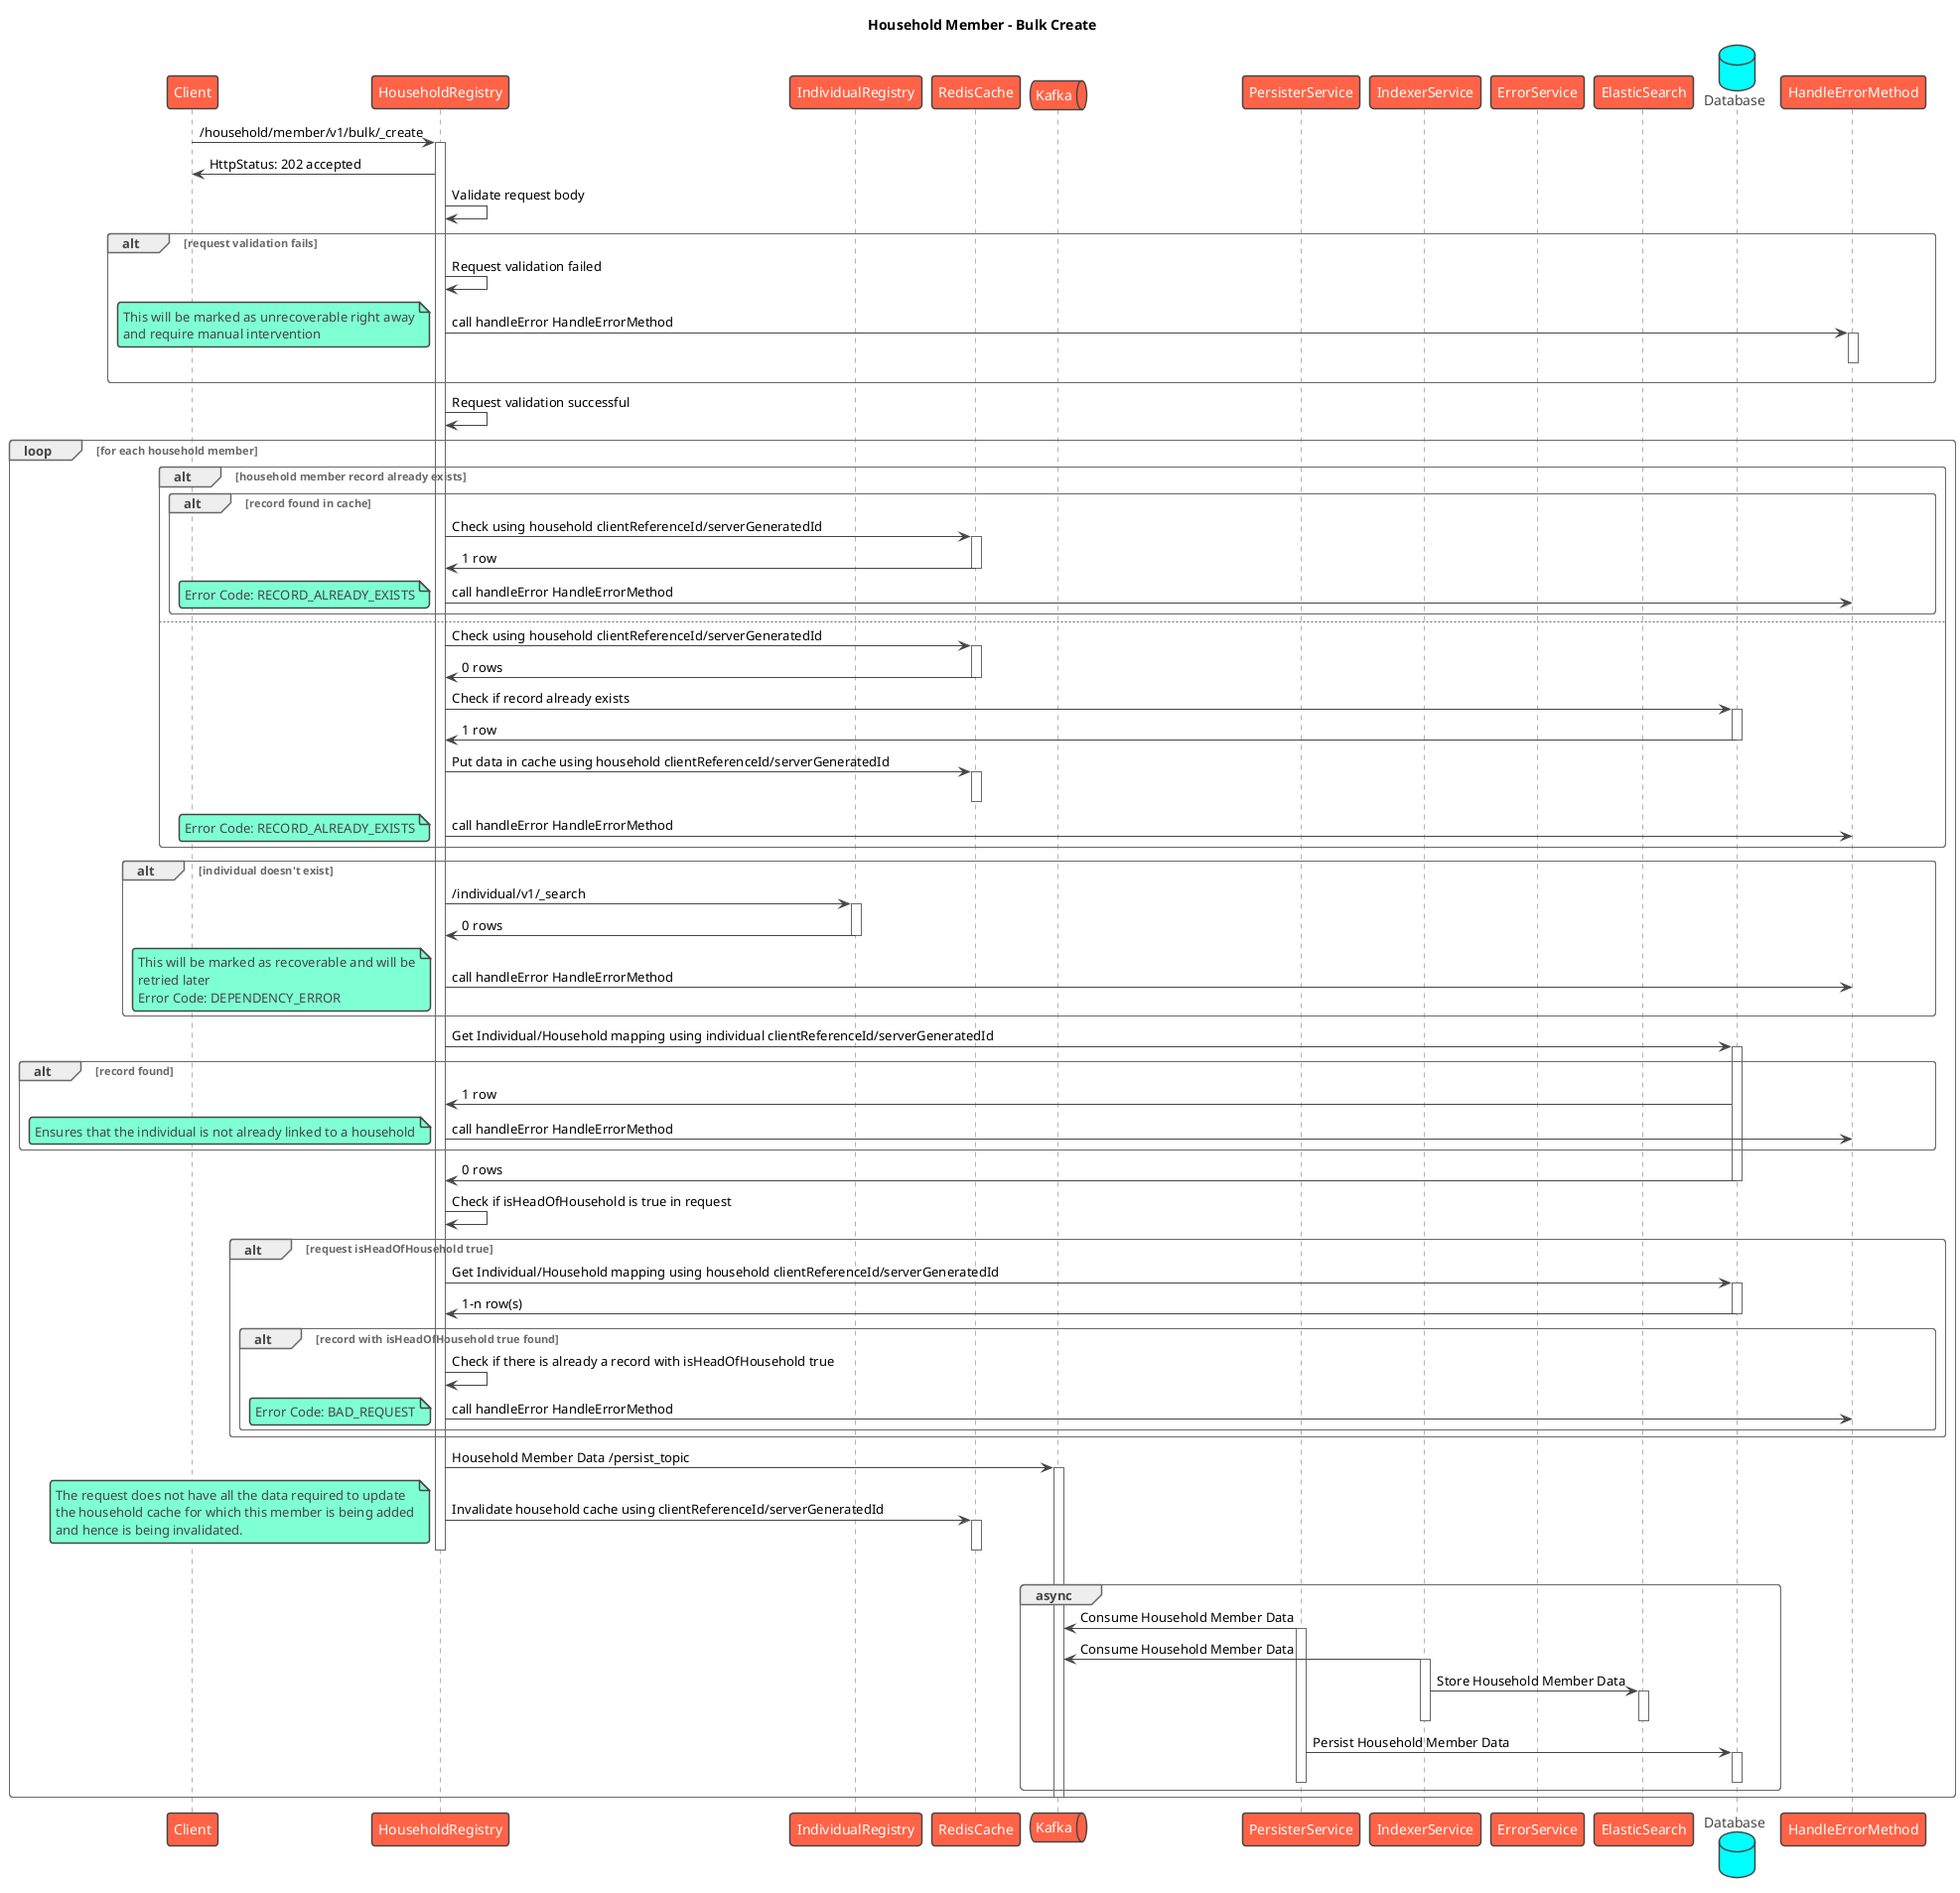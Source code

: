 @startuml
title Household Member - Bulk Create
!theme vibrant
participant Client as c
participant HouseholdRegistry as s
participant IndividualRegistry as s2
participant RedisCache as rc
queue Kafka as k
participant PersisterService as prs
participant IndexerService as idx
participant ErrorService as es
participant ElasticSearch as el
database Database as db
participant HandleErrorMethod as he
c -> s : /household/member/v1/bulk/_create
activate s
s -> c: HttpStatus: 202 accepted
s -> s: Validate request body

alt request validation fails
    s -> s: Request validation failed
    s -> he: call handleError HandleErrorMethod
    activate he
    deactivate he
    note left
        This will be marked as unrecoverable right away
        and require manual intervention
    end note
end

s -> s: Request validation successful
loop for each household member
alt household member record already exists
    alt record found in cache
      s -> rc: Check using household clientReferenceId/serverGeneratedId
      activate rc
      rc -> s: 1 row
      deactivate rc
      s ->  he: call handleError HandleErrorMethod
      note left
          Error Code: RECORD_ALREADY_EXISTS
      end note
    end
    else
    s -> rc: Check using household clientReferenceId/serverGeneratedId
    activate rc
    rc -> s: 0 rows
    deactivate rc
    s -> db: Check if record already exists
    activate db
    db -> s: 1 row
    deactivate db
    s -> rc: Put data in cache using household clientReferenceId/serverGeneratedId
    activate rc
    deactivate rc
    s ->  he: call handleError HandleErrorMethod
    note left
        Error Code: RECORD_ALREADY_EXISTS
    end note
end

alt individual doesn't exist
    s -> s2: /individual/v1/_search
    activate s2
    s2 -> s: 0 rows
    deactivate s2
    s -> he: call handleError HandleErrorMethod
    note left
        This will be marked as recoverable and will be
        retried later
        Error Code: DEPENDENCY_ERROR
    end note

end
s -> db: Get Individual/Household mapping using individual clientReferenceId/serverGeneratedId
activate db
alt record found
  db -> s: 1 row
  s -> he:  call handleError HandleErrorMethod
  note left
        Ensures that the individual is not already linked to a household
  end note
end
db -> s: 0 rows
deactivate db
s -> s: Check if isHeadOfHousehold is true in request
alt request isHeadOfHousehold true
  s -> db: Get Individual/Household mapping using household clientReferenceId/serverGeneratedId
  activate db
  db -> s: 1-n row(s)
  deactivate db
  alt record with isHeadOfHousehold true found
    s -> s: Check if there is already a record with isHeadOfHousehold true
    s -> he: call handleError HandleErrorMethod
    note left
        Error Code: BAD_REQUEST
    end note
  end
end

s -> k: Household Member Data /persist_topic
activate k
s -> rc: Invalidate household cache using clientReferenceId/serverGeneratedId
note left
  The request does not have all the data required to update
  the household cache for which this member is being added
  and hence is being invalidated.
end note
activate rc
deactivate rc

deactivate s
group async
    prs -> k: Consume Household Member Data
    activate prs
    idx -> k: Consume Household Member Data
    activate idx
    idx -> el: Store Household Member Data
    activate el
    deactivate el
    deactivate idx
    prs -> db: Persist Household Member Data
    activate db
    deactivate db
    deactivate prs
end
deactivate k
end
@enduml